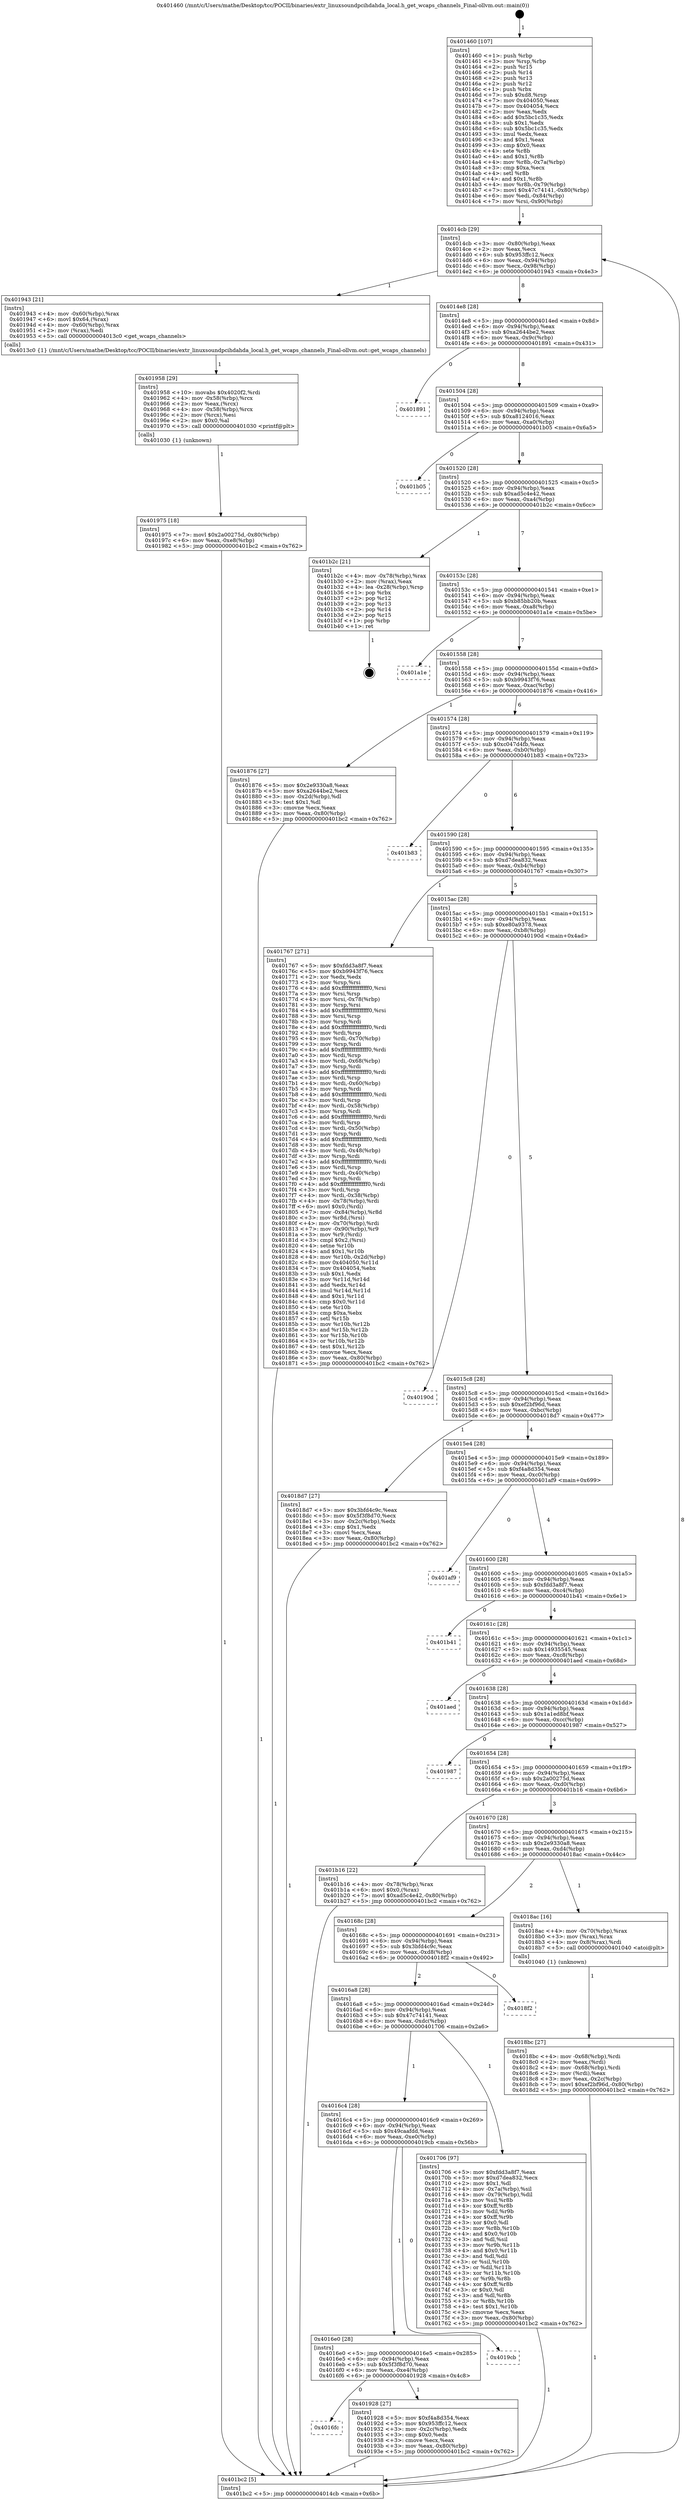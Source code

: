 digraph "0x401460" {
  label = "0x401460 (/mnt/c/Users/mathe/Desktop/tcc/POCII/binaries/extr_linuxsoundpcihdahda_local.h_get_wcaps_channels_Final-ollvm.out::main(0))"
  labelloc = "t"
  node[shape=record]

  Entry [label="",width=0.3,height=0.3,shape=circle,fillcolor=black,style=filled]
  "0x4014cb" [label="{
     0x4014cb [29]\l
     | [instrs]\l
     &nbsp;&nbsp;0x4014cb \<+3\>: mov -0x80(%rbp),%eax\l
     &nbsp;&nbsp;0x4014ce \<+2\>: mov %eax,%ecx\l
     &nbsp;&nbsp;0x4014d0 \<+6\>: sub $0x953ffc12,%ecx\l
     &nbsp;&nbsp;0x4014d6 \<+6\>: mov %eax,-0x94(%rbp)\l
     &nbsp;&nbsp;0x4014dc \<+6\>: mov %ecx,-0x98(%rbp)\l
     &nbsp;&nbsp;0x4014e2 \<+6\>: je 0000000000401943 \<main+0x4e3\>\l
  }"]
  "0x401943" [label="{
     0x401943 [21]\l
     | [instrs]\l
     &nbsp;&nbsp;0x401943 \<+4\>: mov -0x60(%rbp),%rax\l
     &nbsp;&nbsp;0x401947 \<+6\>: movl $0x64,(%rax)\l
     &nbsp;&nbsp;0x40194d \<+4\>: mov -0x60(%rbp),%rax\l
     &nbsp;&nbsp;0x401951 \<+2\>: mov (%rax),%edi\l
     &nbsp;&nbsp;0x401953 \<+5\>: call 00000000004013c0 \<get_wcaps_channels\>\l
     | [calls]\l
     &nbsp;&nbsp;0x4013c0 \{1\} (/mnt/c/Users/mathe/Desktop/tcc/POCII/binaries/extr_linuxsoundpcihdahda_local.h_get_wcaps_channels_Final-ollvm.out::get_wcaps_channels)\l
  }"]
  "0x4014e8" [label="{
     0x4014e8 [28]\l
     | [instrs]\l
     &nbsp;&nbsp;0x4014e8 \<+5\>: jmp 00000000004014ed \<main+0x8d\>\l
     &nbsp;&nbsp;0x4014ed \<+6\>: mov -0x94(%rbp),%eax\l
     &nbsp;&nbsp;0x4014f3 \<+5\>: sub $0xa2644be2,%eax\l
     &nbsp;&nbsp;0x4014f8 \<+6\>: mov %eax,-0x9c(%rbp)\l
     &nbsp;&nbsp;0x4014fe \<+6\>: je 0000000000401891 \<main+0x431\>\l
  }"]
  Exit [label="",width=0.3,height=0.3,shape=circle,fillcolor=black,style=filled,peripheries=2]
  "0x401891" [label="{
     0x401891\l
  }", style=dashed]
  "0x401504" [label="{
     0x401504 [28]\l
     | [instrs]\l
     &nbsp;&nbsp;0x401504 \<+5\>: jmp 0000000000401509 \<main+0xa9\>\l
     &nbsp;&nbsp;0x401509 \<+6\>: mov -0x94(%rbp),%eax\l
     &nbsp;&nbsp;0x40150f \<+5\>: sub $0xa8124016,%eax\l
     &nbsp;&nbsp;0x401514 \<+6\>: mov %eax,-0xa0(%rbp)\l
     &nbsp;&nbsp;0x40151a \<+6\>: je 0000000000401b05 \<main+0x6a5\>\l
  }"]
  "0x401975" [label="{
     0x401975 [18]\l
     | [instrs]\l
     &nbsp;&nbsp;0x401975 \<+7\>: movl $0x2a00275d,-0x80(%rbp)\l
     &nbsp;&nbsp;0x40197c \<+6\>: mov %eax,-0xe8(%rbp)\l
     &nbsp;&nbsp;0x401982 \<+5\>: jmp 0000000000401bc2 \<main+0x762\>\l
  }"]
  "0x401b05" [label="{
     0x401b05\l
  }", style=dashed]
  "0x401520" [label="{
     0x401520 [28]\l
     | [instrs]\l
     &nbsp;&nbsp;0x401520 \<+5\>: jmp 0000000000401525 \<main+0xc5\>\l
     &nbsp;&nbsp;0x401525 \<+6\>: mov -0x94(%rbp),%eax\l
     &nbsp;&nbsp;0x40152b \<+5\>: sub $0xad5c4e42,%eax\l
     &nbsp;&nbsp;0x401530 \<+6\>: mov %eax,-0xa4(%rbp)\l
     &nbsp;&nbsp;0x401536 \<+6\>: je 0000000000401b2c \<main+0x6cc\>\l
  }"]
  "0x401958" [label="{
     0x401958 [29]\l
     | [instrs]\l
     &nbsp;&nbsp;0x401958 \<+10\>: movabs $0x4020f2,%rdi\l
     &nbsp;&nbsp;0x401962 \<+4\>: mov -0x58(%rbp),%rcx\l
     &nbsp;&nbsp;0x401966 \<+2\>: mov %eax,(%rcx)\l
     &nbsp;&nbsp;0x401968 \<+4\>: mov -0x58(%rbp),%rcx\l
     &nbsp;&nbsp;0x40196c \<+2\>: mov (%rcx),%esi\l
     &nbsp;&nbsp;0x40196e \<+2\>: mov $0x0,%al\l
     &nbsp;&nbsp;0x401970 \<+5\>: call 0000000000401030 \<printf@plt\>\l
     | [calls]\l
     &nbsp;&nbsp;0x401030 \{1\} (unknown)\l
  }"]
  "0x401b2c" [label="{
     0x401b2c [21]\l
     | [instrs]\l
     &nbsp;&nbsp;0x401b2c \<+4\>: mov -0x78(%rbp),%rax\l
     &nbsp;&nbsp;0x401b30 \<+2\>: mov (%rax),%eax\l
     &nbsp;&nbsp;0x401b32 \<+4\>: lea -0x28(%rbp),%rsp\l
     &nbsp;&nbsp;0x401b36 \<+1\>: pop %rbx\l
     &nbsp;&nbsp;0x401b37 \<+2\>: pop %r12\l
     &nbsp;&nbsp;0x401b39 \<+2\>: pop %r13\l
     &nbsp;&nbsp;0x401b3b \<+2\>: pop %r14\l
     &nbsp;&nbsp;0x401b3d \<+2\>: pop %r15\l
     &nbsp;&nbsp;0x401b3f \<+1\>: pop %rbp\l
     &nbsp;&nbsp;0x401b40 \<+1\>: ret\l
  }"]
  "0x40153c" [label="{
     0x40153c [28]\l
     | [instrs]\l
     &nbsp;&nbsp;0x40153c \<+5\>: jmp 0000000000401541 \<main+0xe1\>\l
     &nbsp;&nbsp;0x401541 \<+6\>: mov -0x94(%rbp),%eax\l
     &nbsp;&nbsp;0x401547 \<+5\>: sub $0xb85bb20b,%eax\l
     &nbsp;&nbsp;0x40154c \<+6\>: mov %eax,-0xa8(%rbp)\l
     &nbsp;&nbsp;0x401552 \<+6\>: je 0000000000401a1e \<main+0x5be\>\l
  }"]
  "0x4016fc" [label="{
     0x4016fc\l
  }", style=dashed]
  "0x401a1e" [label="{
     0x401a1e\l
  }", style=dashed]
  "0x401558" [label="{
     0x401558 [28]\l
     | [instrs]\l
     &nbsp;&nbsp;0x401558 \<+5\>: jmp 000000000040155d \<main+0xfd\>\l
     &nbsp;&nbsp;0x40155d \<+6\>: mov -0x94(%rbp),%eax\l
     &nbsp;&nbsp;0x401563 \<+5\>: sub $0xb9943f76,%eax\l
     &nbsp;&nbsp;0x401568 \<+6\>: mov %eax,-0xac(%rbp)\l
     &nbsp;&nbsp;0x40156e \<+6\>: je 0000000000401876 \<main+0x416\>\l
  }"]
  "0x401928" [label="{
     0x401928 [27]\l
     | [instrs]\l
     &nbsp;&nbsp;0x401928 \<+5\>: mov $0xf4a8d354,%eax\l
     &nbsp;&nbsp;0x40192d \<+5\>: mov $0x953ffc12,%ecx\l
     &nbsp;&nbsp;0x401932 \<+3\>: mov -0x2c(%rbp),%edx\l
     &nbsp;&nbsp;0x401935 \<+3\>: cmp $0x0,%edx\l
     &nbsp;&nbsp;0x401938 \<+3\>: cmove %ecx,%eax\l
     &nbsp;&nbsp;0x40193b \<+3\>: mov %eax,-0x80(%rbp)\l
     &nbsp;&nbsp;0x40193e \<+5\>: jmp 0000000000401bc2 \<main+0x762\>\l
  }"]
  "0x401876" [label="{
     0x401876 [27]\l
     | [instrs]\l
     &nbsp;&nbsp;0x401876 \<+5\>: mov $0x2e9330a8,%eax\l
     &nbsp;&nbsp;0x40187b \<+5\>: mov $0xa2644be2,%ecx\l
     &nbsp;&nbsp;0x401880 \<+3\>: mov -0x2d(%rbp),%dl\l
     &nbsp;&nbsp;0x401883 \<+3\>: test $0x1,%dl\l
     &nbsp;&nbsp;0x401886 \<+3\>: cmovne %ecx,%eax\l
     &nbsp;&nbsp;0x401889 \<+3\>: mov %eax,-0x80(%rbp)\l
     &nbsp;&nbsp;0x40188c \<+5\>: jmp 0000000000401bc2 \<main+0x762\>\l
  }"]
  "0x401574" [label="{
     0x401574 [28]\l
     | [instrs]\l
     &nbsp;&nbsp;0x401574 \<+5\>: jmp 0000000000401579 \<main+0x119\>\l
     &nbsp;&nbsp;0x401579 \<+6\>: mov -0x94(%rbp),%eax\l
     &nbsp;&nbsp;0x40157f \<+5\>: sub $0xc047d4fb,%eax\l
     &nbsp;&nbsp;0x401584 \<+6\>: mov %eax,-0xb0(%rbp)\l
     &nbsp;&nbsp;0x40158a \<+6\>: je 0000000000401b83 \<main+0x723\>\l
  }"]
  "0x4016e0" [label="{
     0x4016e0 [28]\l
     | [instrs]\l
     &nbsp;&nbsp;0x4016e0 \<+5\>: jmp 00000000004016e5 \<main+0x285\>\l
     &nbsp;&nbsp;0x4016e5 \<+6\>: mov -0x94(%rbp),%eax\l
     &nbsp;&nbsp;0x4016eb \<+5\>: sub $0x5f3f8d70,%eax\l
     &nbsp;&nbsp;0x4016f0 \<+6\>: mov %eax,-0xe4(%rbp)\l
     &nbsp;&nbsp;0x4016f6 \<+6\>: je 0000000000401928 \<main+0x4c8\>\l
  }"]
  "0x401b83" [label="{
     0x401b83\l
  }", style=dashed]
  "0x401590" [label="{
     0x401590 [28]\l
     | [instrs]\l
     &nbsp;&nbsp;0x401590 \<+5\>: jmp 0000000000401595 \<main+0x135\>\l
     &nbsp;&nbsp;0x401595 \<+6\>: mov -0x94(%rbp),%eax\l
     &nbsp;&nbsp;0x40159b \<+5\>: sub $0xd7dea832,%eax\l
     &nbsp;&nbsp;0x4015a0 \<+6\>: mov %eax,-0xb4(%rbp)\l
     &nbsp;&nbsp;0x4015a6 \<+6\>: je 0000000000401767 \<main+0x307\>\l
  }"]
  "0x4019cb" [label="{
     0x4019cb\l
  }", style=dashed]
  "0x401767" [label="{
     0x401767 [271]\l
     | [instrs]\l
     &nbsp;&nbsp;0x401767 \<+5\>: mov $0xfdd3a8f7,%eax\l
     &nbsp;&nbsp;0x40176c \<+5\>: mov $0xb9943f76,%ecx\l
     &nbsp;&nbsp;0x401771 \<+2\>: xor %edx,%edx\l
     &nbsp;&nbsp;0x401773 \<+3\>: mov %rsp,%rsi\l
     &nbsp;&nbsp;0x401776 \<+4\>: add $0xfffffffffffffff0,%rsi\l
     &nbsp;&nbsp;0x40177a \<+3\>: mov %rsi,%rsp\l
     &nbsp;&nbsp;0x40177d \<+4\>: mov %rsi,-0x78(%rbp)\l
     &nbsp;&nbsp;0x401781 \<+3\>: mov %rsp,%rsi\l
     &nbsp;&nbsp;0x401784 \<+4\>: add $0xfffffffffffffff0,%rsi\l
     &nbsp;&nbsp;0x401788 \<+3\>: mov %rsi,%rsp\l
     &nbsp;&nbsp;0x40178b \<+3\>: mov %rsp,%rdi\l
     &nbsp;&nbsp;0x40178e \<+4\>: add $0xfffffffffffffff0,%rdi\l
     &nbsp;&nbsp;0x401792 \<+3\>: mov %rdi,%rsp\l
     &nbsp;&nbsp;0x401795 \<+4\>: mov %rdi,-0x70(%rbp)\l
     &nbsp;&nbsp;0x401799 \<+3\>: mov %rsp,%rdi\l
     &nbsp;&nbsp;0x40179c \<+4\>: add $0xfffffffffffffff0,%rdi\l
     &nbsp;&nbsp;0x4017a0 \<+3\>: mov %rdi,%rsp\l
     &nbsp;&nbsp;0x4017a3 \<+4\>: mov %rdi,-0x68(%rbp)\l
     &nbsp;&nbsp;0x4017a7 \<+3\>: mov %rsp,%rdi\l
     &nbsp;&nbsp;0x4017aa \<+4\>: add $0xfffffffffffffff0,%rdi\l
     &nbsp;&nbsp;0x4017ae \<+3\>: mov %rdi,%rsp\l
     &nbsp;&nbsp;0x4017b1 \<+4\>: mov %rdi,-0x60(%rbp)\l
     &nbsp;&nbsp;0x4017b5 \<+3\>: mov %rsp,%rdi\l
     &nbsp;&nbsp;0x4017b8 \<+4\>: add $0xfffffffffffffff0,%rdi\l
     &nbsp;&nbsp;0x4017bc \<+3\>: mov %rdi,%rsp\l
     &nbsp;&nbsp;0x4017bf \<+4\>: mov %rdi,-0x58(%rbp)\l
     &nbsp;&nbsp;0x4017c3 \<+3\>: mov %rsp,%rdi\l
     &nbsp;&nbsp;0x4017c6 \<+4\>: add $0xfffffffffffffff0,%rdi\l
     &nbsp;&nbsp;0x4017ca \<+3\>: mov %rdi,%rsp\l
     &nbsp;&nbsp;0x4017cd \<+4\>: mov %rdi,-0x50(%rbp)\l
     &nbsp;&nbsp;0x4017d1 \<+3\>: mov %rsp,%rdi\l
     &nbsp;&nbsp;0x4017d4 \<+4\>: add $0xfffffffffffffff0,%rdi\l
     &nbsp;&nbsp;0x4017d8 \<+3\>: mov %rdi,%rsp\l
     &nbsp;&nbsp;0x4017db \<+4\>: mov %rdi,-0x48(%rbp)\l
     &nbsp;&nbsp;0x4017df \<+3\>: mov %rsp,%rdi\l
     &nbsp;&nbsp;0x4017e2 \<+4\>: add $0xfffffffffffffff0,%rdi\l
     &nbsp;&nbsp;0x4017e6 \<+3\>: mov %rdi,%rsp\l
     &nbsp;&nbsp;0x4017e9 \<+4\>: mov %rdi,-0x40(%rbp)\l
     &nbsp;&nbsp;0x4017ed \<+3\>: mov %rsp,%rdi\l
     &nbsp;&nbsp;0x4017f0 \<+4\>: add $0xfffffffffffffff0,%rdi\l
     &nbsp;&nbsp;0x4017f4 \<+3\>: mov %rdi,%rsp\l
     &nbsp;&nbsp;0x4017f7 \<+4\>: mov %rdi,-0x38(%rbp)\l
     &nbsp;&nbsp;0x4017fb \<+4\>: mov -0x78(%rbp),%rdi\l
     &nbsp;&nbsp;0x4017ff \<+6\>: movl $0x0,(%rdi)\l
     &nbsp;&nbsp;0x401805 \<+7\>: mov -0x84(%rbp),%r8d\l
     &nbsp;&nbsp;0x40180c \<+3\>: mov %r8d,(%rsi)\l
     &nbsp;&nbsp;0x40180f \<+4\>: mov -0x70(%rbp),%rdi\l
     &nbsp;&nbsp;0x401813 \<+7\>: mov -0x90(%rbp),%r9\l
     &nbsp;&nbsp;0x40181a \<+3\>: mov %r9,(%rdi)\l
     &nbsp;&nbsp;0x40181d \<+3\>: cmpl $0x2,(%rsi)\l
     &nbsp;&nbsp;0x401820 \<+4\>: setne %r10b\l
     &nbsp;&nbsp;0x401824 \<+4\>: and $0x1,%r10b\l
     &nbsp;&nbsp;0x401828 \<+4\>: mov %r10b,-0x2d(%rbp)\l
     &nbsp;&nbsp;0x40182c \<+8\>: mov 0x404050,%r11d\l
     &nbsp;&nbsp;0x401834 \<+7\>: mov 0x404054,%ebx\l
     &nbsp;&nbsp;0x40183b \<+3\>: sub $0x1,%edx\l
     &nbsp;&nbsp;0x40183e \<+3\>: mov %r11d,%r14d\l
     &nbsp;&nbsp;0x401841 \<+3\>: add %edx,%r14d\l
     &nbsp;&nbsp;0x401844 \<+4\>: imul %r14d,%r11d\l
     &nbsp;&nbsp;0x401848 \<+4\>: and $0x1,%r11d\l
     &nbsp;&nbsp;0x40184c \<+4\>: cmp $0x0,%r11d\l
     &nbsp;&nbsp;0x401850 \<+4\>: sete %r10b\l
     &nbsp;&nbsp;0x401854 \<+3\>: cmp $0xa,%ebx\l
     &nbsp;&nbsp;0x401857 \<+4\>: setl %r15b\l
     &nbsp;&nbsp;0x40185b \<+3\>: mov %r10b,%r12b\l
     &nbsp;&nbsp;0x40185e \<+3\>: and %r15b,%r12b\l
     &nbsp;&nbsp;0x401861 \<+3\>: xor %r15b,%r10b\l
     &nbsp;&nbsp;0x401864 \<+3\>: or %r10b,%r12b\l
     &nbsp;&nbsp;0x401867 \<+4\>: test $0x1,%r12b\l
     &nbsp;&nbsp;0x40186b \<+3\>: cmovne %ecx,%eax\l
     &nbsp;&nbsp;0x40186e \<+3\>: mov %eax,-0x80(%rbp)\l
     &nbsp;&nbsp;0x401871 \<+5\>: jmp 0000000000401bc2 \<main+0x762\>\l
  }"]
  "0x4015ac" [label="{
     0x4015ac [28]\l
     | [instrs]\l
     &nbsp;&nbsp;0x4015ac \<+5\>: jmp 00000000004015b1 \<main+0x151\>\l
     &nbsp;&nbsp;0x4015b1 \<+6\>: mov -0x94(%rbp),%eax\l
     &nbsp;&nbsp;0x4015b7 \<+5\>: sub $0xe80a9378,%eax\l
     &nbsp;&nbsp;0x4015bc \<+6\>: mov %eax,-0xb8(%rbp)\l
     &nbsp;&nbsp;0x4015c2 \<+6\>: je 000000000040190d \<main+0x4ad\>\l
  }"]
  "0x4018bc" [label="{
     0x4018bc [27]\l
     | [instrs]\l
     &nbsp;&nbsp;0x4018bc \<+4\>: mov -0x68(%rbp),%rdi\l
     &nbsp;&nbsp;0x4018c0 \<+2\>: mov %eax,(%rdi)\l
     &nbsp;&nbsp;0x4018c2 \<+4\>: mov -0x68(%rbp),%rdi\l
     &nbsp;&nbsp;0x4018c6 \<+2\>: mov (%rdi),%eax\l
     &nbsp;&nbsp;0x4018c8 \<+3\>: mov %eax,-0x2c(%rbp)\l
     &nbsp;&nbsp;0x4018cb \<+7\>: movl $0xef2bf96d,-0x80(%rbp)\l
     &nbsp;&nbsp;0x4018d2 \<+5\>: jmp 0000000000401bc2 \<main+0x762\>\l
  }"]
  "0x40190d" [label="{
     0x40190d\l
  }", style=dashed]
  "0x4015c8" [label="{
     0x4015c8 [28]\l
     | [instrs]\l
     &nbsp;&nbsp;0x4015c8 \<+5\>: jmp 00000000004015cd \<main+0x16d\>\l
     &nbsp;&nbsp;0x4015cd \<+6\>: mov -0x94(%rbp),%eax\l
     &nbsp;&nbsp;0x4015d3 \<+5\>: sub $0xef2bf96d,%eax\l
     &nbsp;&nbsp;0x4015d8 \<+6\>: mov %eax,-0xbc(%rbp)\l
     &nbsp;&nbsp;0x4015de \<+6\>: je 00000000004018d7 \<main+0x477\>\l
  }"]
  "0x401460" [label="{
     0x401460 [107]\l
     | [instrs]\l
     &nbsp;&nbsp;0x401460 \<+1\>: push %rbp\l
     &nbsp;&nbsp;0x401461 \<+3\>: mov %rsp,%rbp\l
     &nbsp;&nbsp;0x401464 \<+2\>: push %r15\l
     &nbsp;&nbsp;0x401466 \<+2\>: push %r14\l
     &nbsp;&nbsp;0x401468 \<+2\>: push %r13\l
     &nbsp;&nbsp;0x40146a \<+2\>: push %r12\l
     &nbsp;&nbsp;0x40146c \<+1\>: push %rbx\l
     &nbsp;&nbsp;0x40146d \<+7\>: sub $0xd8,%rsp\l
     &nbsp;&nbsp;0x401474 \<+7\>: mov 0x404050,%eax\l
     &nbsp;&nbsp;0x40147b \<+7\>: mov 0x404054,%ecx\l
     &nbsp;&nbsp;0x401482 \<+2\>: mov %eax,%edx\l
     &nbsp;&nbsp;0x401484 \<+6\>: add $0x5bc1c35,%edx\l
     &nbsp;&nbsp;0x40148a \<+3\>: sub $0x1,%edx\l
     &nbsp;&nbsp;0x40148d \<+6\>: sub $0x5bc1c35,%edx\l
     &nbsp;&nbsp;0x401493 \<+3\>: imul %edx,%eax\l
     &nbsp;&nbsp;0x401496 \<+3\>: and $0x1,%eax\l
     &nbsp;&nbsp;0x401499 \<+3\>: cmp $0x0,%eax\l
     &nbsp;&nbsp;0x40149c \<+4\>: sete %r8b\l
     &nbsp;&nbsp;0x4014a0 \<+4\>: and $0x1,%r8b\l
     &nbsp;&nbsp;0x4014a4 \<+4\>: mov %r8b,-0x7a(%rbp)\l
     &nbsp;&nbsp;0x4014a8 \<+3\>: cmp $0xa,%ecx\l
     &nbsp;&nbsp;0x4014ab \<+4\>: setl %r8b\l
     &nbsp;&nbsp;0x4014af \<+4\>: and $0x1,%r8b\l
     &nbsp;&nbsp;0x4014b3 \<+4\>: mov %r8b,-0x79(%rbp)\l
     &nbsp;&nbsp;0x4014b7 \<+7\>: movl $0x47c74141,-0x80(%rbp)\l
     &nbsp;&nbsp;0x4014be \<+6\>: mov %edi,-0x84(%rbp)\l
     &nbsp;&nbsp;0x4014c4 \<+7\>: mov %rsi,-0x90(%rbp)\l
  }"]
  "0x4018d7" [label="{
     0x4018d7 [27]\l
     | [instrs]\l
     &nbsp;&nbsp;0x4018d7 \<+5\>: mov $0x3bfd4c9c,%eax\l
     &nbsp;&nbsp;0x4018dc \<+5\>: mov $0x5f3f8d70,%ecx\l
     &nbsp;&nbsp;0x4018e1 \<+3\>: mov -0x2c(%rbp),%edx\l
     &nbsp;&nbsp;0x4018e4 \<+3\>: cmp $0x1,%edx\l
     &nbsp;&nbsp;0x4018e7 \<+3\>: cmovl %ecx,%eax\l
     &nbsp;&nbsp;0x4018ea \<+3\>: mov %eax,-0x80(%rbp)\l
     &nbsp;&nbsp;0x4018ed \<+5\>: jmp 0000000000401bc2 \<main+0x762\>\l
  }"]
  "0x4015e4" [label="{
     0x4015e4 [28]\l
     | [instrs]\l
     &nbsp;&nbsp;0x4015e4 \<+5\>: jmp 00000000004015e9 \<main+0x189\>\l
     &nbsp;&nbsp;0x4015e9 \<+6\>: mov -0x94(%rbp),%eax\l
     &nbsp;&nbsp;0x4015ef \<+5\>: sub $0xf4a8d354,%eax\l
     &nbsp;&nbsp;0x4015f4 \<+6\>: mov %eax,-0xc0(%rbp)\l
     &nbsp;&nbsp;0x4015fa \<+6\>: je 0000000000401af9 \<main+0x699\>\l
  }"]
  "0x401bc2" [label="{
     0x401bc2 [5]\l
     | [instrs]\l
     &nbsp;&nbsp;0x401bc2 \<+5\>: jmp 00000000004014cb \<main+0x6b\>\l
  }"]
  "0x401af9" [label="{
     0x401af9\l
  }", style=dashed]
  "0x401600" [label="{
     0x401600 [28]\l
     | [instrs]\l
     &nbsp;&nbsp;0x401600 \<+5\>: jmp 0000000000401605 \<main+0x1a5\>\l
     &nbsp;&nbsp;0x401605 \<+6\>: mov -0x94(%rbp),%eax\l
     &nbsp;&nbsp;0x40160b \<+5\>: sub $0xfdd3a8f7,%eax\l
     &nbsp;&nbsp;0x401610 \<+6\>: mov %eax,-0xc4(%rbp)\l
     &nbsp;&nbsp;0x401616 \<+6\>: je 0000000000401b41 \<main+0x6e1\>\l
  }"]
  "0x4016c4" [label="{
     0x4016c4 [28]\l
     | [instrs]\l
     &nbsp;&nbsp;0x4016c4 \<+5\>: jmp 00000000004016c9 \<main+0x269\>\l
     &nbsp;&nbsp;0x4016c9 \<+6\>: mov -0x94(%rbp),%eax\l
     &nbsp;&nbsp;0x4016cf \<+5\>: sub $0x49caafdd,%eax\l
     &nbsp;&nbsp;0x4016d4 \<+6\>: mov %eax,-0xe0(%rbp)\l
     &nbsp;&nbsp;0x4016da \<+6\>: je 00000000004019cb \<main+0x56b\>\l
  }"]
  "0x401b41" [label="{
     0x401b41\l
  }", style=dashed]
  "0x40161c" [label="{
     0x40161c [28]\l
     | [instrs]\l
     &nbsp;&nbsp;0x40161c \<+5\>: jmp 0000000000401621 \<main+0x1c1\>\l
     &nbsp;&nbsp;0x401621 \<+6\>: mov -0x94(%rbp),%eax\l
     &nbsp;&nbsp;0x401627 \<+5\>: sub $0x14935545,%eax\l
     &nbsp;&nbsp;0x40162c \<+6\>: mov %eax,-0xc8(%rbp)\l
     &nbsp;&nbsp;0x401632 \<+6\>: je 0000000000401aed \<main+0x68d\>\l
  }"]
  "0x401706" [label="{
     0x401706 [97]\l
     | [instrs]\l
     &nbsp;&nbsp;0x401706 \<+5\>: mov $0xfdd3a8f7,%eax\l
     &nbsp;&nbsp;0x40170b \<+5\>: mov $0xd7dea832,%ecx\l
     &nbsp;&nbsp;0x401710 \<+2\>: mov $0x1,%dl\l
     &nbsp;&nbsp;0x401712 \<+4\>: mov -0x7a(%rbp),%sil\l
     &nbsp;&nbsp;0x401716 \<+4\>: mov -0x79(%rbp),%dil\l
     &nbsp;&nbsp;0x40171a \<+3\>: mov %sil,%r8b\l
     &nbsp;&nbsp;0x40171d \<+4\>: xor $0xff,%r8b\l
     &nbsp;&nbsp;0x401721 \<+3\>: mov %dil,%r9b\l
     &nbsp;&nbsp;0x401724 \<+4\>: xor $0xff,%r9b\l
     &nbsp;&nbsp;0x401728 \<+3\>: xor $0x0,%dl\l
     &nbsp;&nbsp;0x40172b \<+3\>: mov %r8b,%r10b\l
     &nbsp;&nbsp;0x40172e \<+4\>: and $0x0,%r10b\l
     &nbsp;&nbsp;0x401732 \<+3\>: and %dl,%sil\l
     &nbsp;&nbsp;0x401735 \<+3\>: mov %r9b,%r11b\l
     &nbsp;&nbsp;0x401738 \<+4\>: and $0x0,%r11b\l
     &nbsp;&nbsp;0x40173c \<+3\>: and %dl,%dil\l
     &nbsp;&nbsp;0x40173f \<+3\>: or %sil,%r10b\l
     &nbsp;&nbsp;0x401742 \<+3\>: or %dil,%r11b\l
     &nbsp;&nbsp;0x401745 \<+3\>: xor %r11b,%r10b\l
     &nbsp;&nbsp;0x401748 \<+3\>: or %r9b,%r8b\l
     &nbsp;&nbsp;0x40174b \<+4\>: xor $0xff,%r8b\l
     &nbsp;&nbsp;0x40174f \<+3\>: or $0x0,%dl\l
     &nbsp;&nbsp;0x401752 \<+3\>: and %dl,%r8b\l
     &nbsp;&nbsp;0x401755 \<+3\>: or %r8b,%r10b\l
     &nbsp;&nbsp;0x401758 \<+4\>: test $0x1,%r10b\l
     &nbsp;&nbsp;0x40175c \<+3\>: cmovne %ecx,%eax\l
     &nbsp;&nbsp;0x40175f \<+3\>: mov %eax,-0x80(%rbp)\l
     &nbsp;&nbsp;0x401762 \<+5\>: jmp 0000000000401bc2 \<main+0x762\>\l
  }"]
  "0x401aed" [label="{
     0x401aed\l
  }", style=dashed]
  "0x401638" [label="{
     0x401638 [28]\l
     | [instrs]\l
     &nbsp;&nbsp;0x401638 \<+5\>: jmp 000000000040163d \<main+0x1dd\>\l
     &nbsp;&nbsp;0x40163d \<+6\>: mov -0x94(%rbp),%eax\l
     &nbsp;&nbsp;0x401643 \<+5\>: sub $0x1a1ed8bf,%eax\l
     &nbsp;&nbsp;0x401648 \<+6\>: mov %eax,-0xcc(%rbp)\l
     &nbsp;&nbsp;0x40164e \<+6\>: je 0000000000401987 \<main+0x527\>\l
  }"]
  "0x4016a8" [label="{
     0x4016a8 [28]\l
     | [instrs]\l
     &nbsp;&nbsp;0x4016a8 \<+5\>: jmp 00000000004016ad \<main+0x24d\>\l
     &nbsp;&nbsp;0x4016ad \<+6\>: mov -0x94(%rbp),%eax\l
     &nbsp;&nbsp;0x4016b3 \<+5\>: sub $0x47c74141,%eax\l
     &nbsp;&nbsp;0x4016b8 \<+6\>: mov %eax,-0xdc(%rbp)\l
     &nbsp;&nbsp;0x4016be \<+6\>: je 0000000000401706 \<main+0x2a6\>\l
  }"]
  "0x401987" [label="{
     0x401987\l
  }", style=dashed]
  "0x401654" [label="{
     0x401654 [28]\l
     | [instrs]\l
     &nbsp;&nbsp;0x401654 \<+5\>: jmp 0000000000401659 \<main+0x1f9\>\l
     &nbsp;&nbsp;0x401659 \<+6\>: mov -0x94(%rbp),%eax\l
     &nbsp;&nbsp;0x40165f \<+5\>: sub $0x2a00275d,%eax\l
     &nbsp;&nbsp;0x401664 \<+6\>: mov %eax,-0xd0(%rbp)\l
     &nbsp;&nbsp;0x40166a \<+6\>: je 0000000000401b16 \<main+0x6b6\>\l
  }"]
  "0x4018f2" [label="{
     0x4018f2\l
  }", style=dashed]
  "0x401b16" [label="{
     0x401b16 [22]\l
     | [instrs]\l
     &nbsp;&nbsp;0x401b16 \<+4\>: mov -0x78(%rbp),%rax\l
     &nbsp;&nbsp;0x401b1a \<+6\>: movl $0x0,(%rax)\l
     &nbsp;&nbsp;0x401b20 \<+7\>: movl $0xad5c4e42,-0x80(%rbp)\l
     &nbsp;&nbsp;0x401b27 \<+5\>: jmp 0000000000401bc2 \<main+0x762\>\l
  }"]
  "0x401670" [label="{
     0x401670 [28]\l
     | [instrs]\l
     &nbsp;&nbsp;0x401670 \<+5\>: jmp 0000000000401675 \<main+0x215\>\l
     &nbsp;&nbsp;0x401675 \<+6\>: mov -0x94(%rbp),%eax\l
     &nbsp;&nbsp;0x40167b \<+5\>: sub $0x2e9330a8,%eax\l
     &nbsp;&nbsp;0x401680 \<+6\>: mov %eax,-0xd4(%rbp)\l
     &nbsp;&nbsp;0x401686 \<+6\>: je 00000000004018ac \<main+0x44c\>\l
  }"]
  "0x40168c" [label="{
     0x40168c [28]\l
     | [instrs]\l
     &nbsp;&nbsp;0x40168c \<+5\>: jmp 0000000000401691 \<main+0x231\>\l
     &nbsp;&nbsp;0x401691 \<+6\>: mov -0x94(%rbp),%eax\l
     &nbsp;&nbsp;0x401697 \<+5\>: sub $0x3bfd4c9c,%eax\l
     &nbsp;&nbsp;0x40169c \<+6\>: mov %eax,-0xd8(%rbp)\l
     &nbsp;&nbsp;0x4016a2 \<+6\>: je 00000000004018f2 \<main+0x492\>\l
  }"]
  "0x4018ac" [label="{
     0x4018ac [16]\l
     | [instrs]\l
     &nbsp;&nbsp;0x4018ac \<+4\>: mov -0x70(%rbp),%rax\l
     &nbsp;&nbsp;0x4018b0 \<+3\>: mov (%rax),%rax\l
     &nbsp;&nbsp;0x4018b3 \<+4\>: mov 0x8(%rax),%rdi\l
     &nbsp;&nbsp;0x4018b7 \<+5\>: call 0000000000401040 \<atoi@plt\>\l
     | [calls]\l
     &nbsp;&nbsp;0x401040 \{1\} (unknown)\l
  }"]
  Entry -> "0x401460" [label=" 1"]
  "0x4014cb" -> "0x401943" [label=" 1"]
  "0x4014cb" -> "0x4014e8" [label=" 8"]
  "0x401b2c" -> Exit [label=" 1"]
  "0x4014e8" -> "0x401891" [label=" 0"]
  "0x4014e8" -> "0x401504" [label=" 8"]
  "0x401b16" -> "0x401bc2" [label=" 1"]
  "0x401504" -> "0x401b05" [label=" 0"]
  "0x401504" -> "0x401520" [label=" 8"]
  "0x401975" -> "0x401bc2" [label=" 1"]
  "0x401520" -> "0x401b2c" [label=" 1"]
  "0x401520" -> "0x40153c" [label=" 7"]
  "0x401958" -> "0x401975" [label=" 1"]
  "0x40153c" -> "0x401a1e" [label=" 0"]
  "0x40153c" -> "0x401558" [label=" 7"]
  "0x401943" -> "0x401958" [label=" 1"]
  "0x401558" -> "0x401876" [label=" 1"]
  "0x401558" -> "0x401574" [label=" 6"]
  "0x401928" -> "0x401bc2" [label=" 1"]
  "0x401574" -> "0x401b83" [label=" 0"]
  "0x401574" -> "0x401590" [label=" 6"]
  "0x4016e0" -> "0x401928" [label=" 1"]
  "0x401590" -> "0x401767" [label=" 1"]
  "0x401590" -> "0x4015ac" [label=" 5"]
  "0x4016e0" -> "0x4016fc" [label=" 0"]
  "0x4015ac" -> "0x40190d" [label=" 0"]
  "0x4015ac" -> "0x4015c8" [label=" 5"]
  "0x4016c4" -> "0x4019cb" [label=" 0"]
  "0x4015c8" -> "0x4018d7" [label=" 1"]
  "0x4015c8" -> "0x4015e4" [label=" 4"]
  "0x4018d7" -> "0x401bc2" [label=" 1"]
  "0x4015e4" -> "0x401af9" [label=" 0"]
  "0x4015e4" -> "0x401600" [label=" 4"]
  "0x4018bc" -> "0x401bc2" [label=" 1"]
  "0x401600" -> "0x401b41" [label=" 0"]
  "0x401600" -> "0x40161c" [label=" 4"]
  "0x4018ac" -> "0x4018bc" [label=" 1"]
  "0x40161c" -> "0x401aed" [label=" 0"]
  "0x40161c" -> "0x401638" [label=" 4"]
  "0x401876" -> "0x401bc2" [label=" 1"]
  "0x401638" -> "0x401987" [label=" 0"]
  "0x401638" -> "0x401654" [label=" 4"]
  "0x4016c4" -> "0x4016e0" [label=" 1"]
  "0x401654" -> "0x401b16" [label=" 1"]
  "0x401654" -> "0x401670" [label=" 3"]
  "0x401bc2" -> "0x4014cb" [label=" 8"]
  "0x401670" -> "0x4018ac" [label=" 1"]
  "0x401670" -> "0x40168c" [label=" 2"]
  "0x401460" -> "0x4014cb" [label=" 1"]
  "0x40168c" -> "0x4018f2" [label=" 0"]
  "0x40168c" -> "0x4016a8" [label=" 2"]
  "0x401767" -> "0x401bc2" [label=" 1"]
  "0x4016a8" -> "0x401706" [label=" 1"]
  "0x4016a8" -> "0x4016c4" [label=" 1"]
  "0x401706" -> "0x401bc2" [label=" 1"]
}
